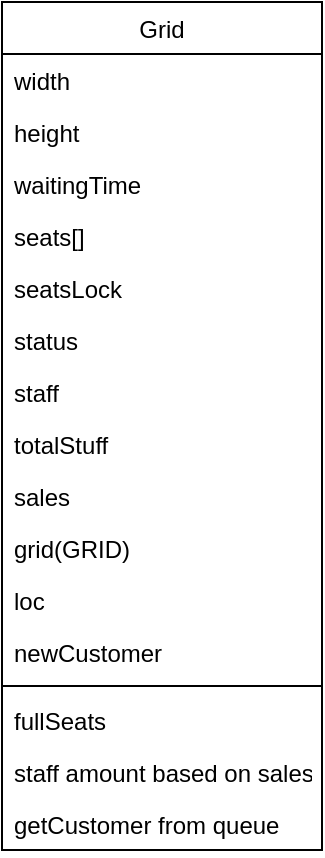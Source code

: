 <mxfile version="15.8.7" type="device"><diagram id="C5RBs43oDa-KdzZeNtuy" name="Page-1"><mxGraphModel dx="1102" dy="865" grid="1" gridSize="10" guides="1" tooltips="1" connect="1" arrows="1" fold="1" page="1" pageScale="1" pageWidth="827" pageHeight="1169" math="0" shadow="0"><root><mxCell id="WIyWlLk6GJQsqaUBKTNV-0"/><mxCell id="WIyWlLk6GJQsqaUBKTNV-1" parent="WIyWlLk6GJQsqaUBKTNV-0"/><mxCell id="I-rvGsqP_Ux1xd6OdarS-0" value="Grid" style="swimlane;fontStyle=0;align=center;verticalAlign=top;childLayout=stackLayout;horizontal=1;startSize=26;horizontalStack=0;resizeParent=1;resizeLast=0;collapsible=1;marginBottom=0;rounded=0;shadow=0;strokeWidth=1;" vertex="1" parent="WIyWlLk6GJQsqaUBKTNV-1"><mxGeometry x="254" y="180" width="160" height="424" as="geometry"><mxRectangle x="130" y="380" width="160" height="26" as="alternateBounds"/></mxGeometry></mxCell><mxCell id="I-rvGsqP_Ux1xd6OdarS-1" value="width" style="text;align=left;verticalAlign=top;spacingLeft=4;spacingRight=4;overflow=hidden;rotatable=0;points=[[0,0.5],[1,0.5]];portConstraint=eastwest;" vertex="1" parent="I-rvGsqP_Ux1xd6OdarS-0"><mxGeometry y="26" width="160" height="26" as="geometry"/></mxCell><mxCell id="I-rvGsqP_Ux1xd6OdarS-2" value="height" style="text;align=left;verticalAlign=top;spacingLeft=4;spacingRight=4;overflow=hidden;rotatable=0;points=[[0,0.5],[1,0.5]];portConstraint=eastwest;rounded=0;shadow=0;html=0;" vertex="1" parent="I-rvGsqP_Ux1xd6OdarS-0"><mxGeometry y="52" width="160" height="26" as="geometry"/></mxCell><mxCell id="I-rvGsqP_Ux1xd6OdarS-3" value="waitingTime" style="text;align=left;verticalAlign=top;spacingLeft=4;spacingRight=4;overflow=hidden;rotatable=0;points=[[0,0.5],[1,0.5]];portConstraint=eastwest;rounded=0;shadow=0;html=0;" vertex="1" parent="I-rvGsqP_Ux1xd6OdarS-0"><mxGeometry y="78" width="160" height="26" as="geometry"/></mxCell><mxCell id="I-rvGsqP_Ux1xd6OdarS-4" value="seats[]" style="text;align=left;verticalAlign=top;spacingLeft=4;spacingRight=4;overflow=hidden;rotatable=0;points=[[0,0.5],[1,0.5]];portConstraint=eastwest;rounded=0;shadow=0;html=0;" vertex="1" parent="I-rvGsqP_Ux1xd6OdarS-0"><mxGeometry y="104" width="160" height="26" as="geometry"/></mxCell><mxCell id="I-rvGsqP_Ux1xd6OdarS-5" value="seatsLock" style="text;align=left;verticalAlign=top;spacingLeft=4;spacingRight=4;overflow=hidden;rotatable=0;points=[[0,0.5],[1,0.5]];portConstraint=eastwest;rounded=0;shadow=0;html=0;" vertex="1" parent="I-rvGsqP_Ux1xd6OdarS-0"><mxGeometry y="130" width="160" height="26" as="geometry"/></mxCell><mxCell id="I-rvGsqP_Ux1xd6OdarS-6" value="status" style="text;align=left;verticalAlign=top;spacingLeft=4;spacingRight=4;overflow=hidden;rotatable=0;points=[[0,0.5],[1,0.5]];portConstraint=eastwest;rounded=0;shadow=0;html=0;" vertex="1" parent="I-rvGsqP_Ux1xd6OdarS-0"><mxGeometry y="156" width="160" height="26" as="geometry"/></mxCell><mxCell id="I-rvGsqP_Ux1xd6OdarS-7" value="staff" style="text;align=left;verticalAlign=top;spacingLeft=4;spacingRight=4;overflow=hidden;rotatable=0;points=[[0,0.5],[1,0.5]];portConstraint=eastwest;rounded=0;shadow=0;html=0;" vertex="1" parent="I-rvGsqP_Ux1xd6OdarS-0"><mxGeometry y="182" width="160" height="26" as="geometry"/></mxCell><mxCell id="I-rvGsqP_Ux1xd6OdarS-8" value="totalStuff" style="text;align=left;verticalAlign=top;spacingLeft=4;spacingRight=4;overflow=hidden;rotatable=0;points=[[0,0.5],[1,0.5]];portConstraint=eastwest;rounded=0;shadow=0;html=0;" vertex="1" parent="I-rvGsqP_Ux1xd6OdarS-0"><mxGeometry y="208" width="160" height="26" as="geometry"/></mxCell><mxCell id="I-rvGsqP_Ux1xd6OdarS-9" value="sales" style="text;align=left;verticalAlign=top;spacingLeft=4;spacingRight=4;overflow=hidden;rotatable=0;points=[[0,0.5],[1,0.5]];portConstraint=eastwest;rounded=0;shadow=0;html=0;" vertex="1" parent="I-rvGsqP_Ux1xd6OdarS-0"><mxGeometry y="234" width="160" height="26" as="geometry"/></mxCell><mxCell id="I-rvGsqP_Ux1xd6OdarS-10" value="grid(GRID)" style="text;align=left;verticalAlign=top;spacingLeft=4;spacingRight=4;overflow=hidden;rotatable=0;points=[[0,0.5],[1,0.5]];portConstraint=eastwest;rounded=0;shadow=0;html=0;" vertex="1" parent="I-rvGsqP_Ux1xd6OdarS-0"><mxGeometry y="260" width="160" height="26" as="geometry"/></mxCell><mxCell id="I-rvGsqP_Ux1xd6OdarS-11" value="loc" style="text;align=left;verticalAlign=top;spacingLeft=4;spacingRight=4;overflow=hidden;rotatable=0;points=[[0,0.5],[1,0.5]];portConstraint=eastwest;rounded=0;shadow=0;html=0;" vertex="1" parent="I-rvGsqP_Ux1xd6OdarS-0"><mxGeometry y="286" width="160" height="26" as="geometry"/></mxCell><mxCell id="I-rvGsqP_Ux1xd6OdarS-12" value="newCustomer" style="text;align=left;verticalAlign=top;spacingLeft=4;spacingRight=4;overflow=hidden;rotatable=0;points=[[0,0.5],[1,0.5]];portConstraint=eastwest;rounded=0;shadow=0;html=0;" vertex="1" parent="I-rvGsqP_Ux1xd6OdarS-0"><mxGeometry y="312" width="160" height="26" as="geometry"/></mxCell><mxCell id="I-rvGsqP_Ux1xd6OdarS-13" value="" style="line;html=1;strokeWidth=1;align=left;verticalAlign=middle;spacingTop=-1;spacingLeft=3;spacingRight=3;rotatable=0;labelPosition=right;points=[];portConstraint=eastwest;" vertex="1" parent="I-rvGsqP_Ux1xd6OdarS-0"><mxGeometry y="338" width="160" height="8" as="geometry"/></mxCell><mxCell id="I-rvGsqP_Ux1xd6OdarS-14" value="fullSeats" style="text;align=left;verticalAlign=top;spacingLeft=4;spacingRight=4;overflow=hidden;rotatable=0;points=[[0,0.5],[1,0.5]];portConstraint=eastwest;" vertex="1" parent="I-rvGsqP_Ux1xd6OdarS-0"><mxGeometry y="346" width="160" height="26" as="geometry"/></mxCell><mxCell id="I-rvGsqP_Ux1xd6OdarS-15" value="staff amount based on sales" style="text;align=left;verticalAlign=top;spacingLeft=4;spacingRight=4;overflow=hidden;rotatable=0;points=[[0,0.5],[1,0.5]];portConstraint=eastwest;" vertex="1" parent="I-rvGsqP_Ux1xd6OdarS-0"><mxGeometry y="372" width="160" height="26" as="geometry"/></mxCell><mxCell id="I-rvGsqP_Ux1xd6OdarS-16" value="getCustomer from queue" style="text;align=left;verticalAlign=top;spacingLeft=4;spacingRight=4;overflow=hidden;rotatable=0;points=[[0,0.5],[1,0.5]];portConstraint=eastwest;" vertex="1" parent="I-rvGsqP_Ux1xd6OdarS-0"><mxGeometry y="398" width="160" height="26" as="geometry"/></mxCell></root></mxGraphModel></diagram></mxfile>